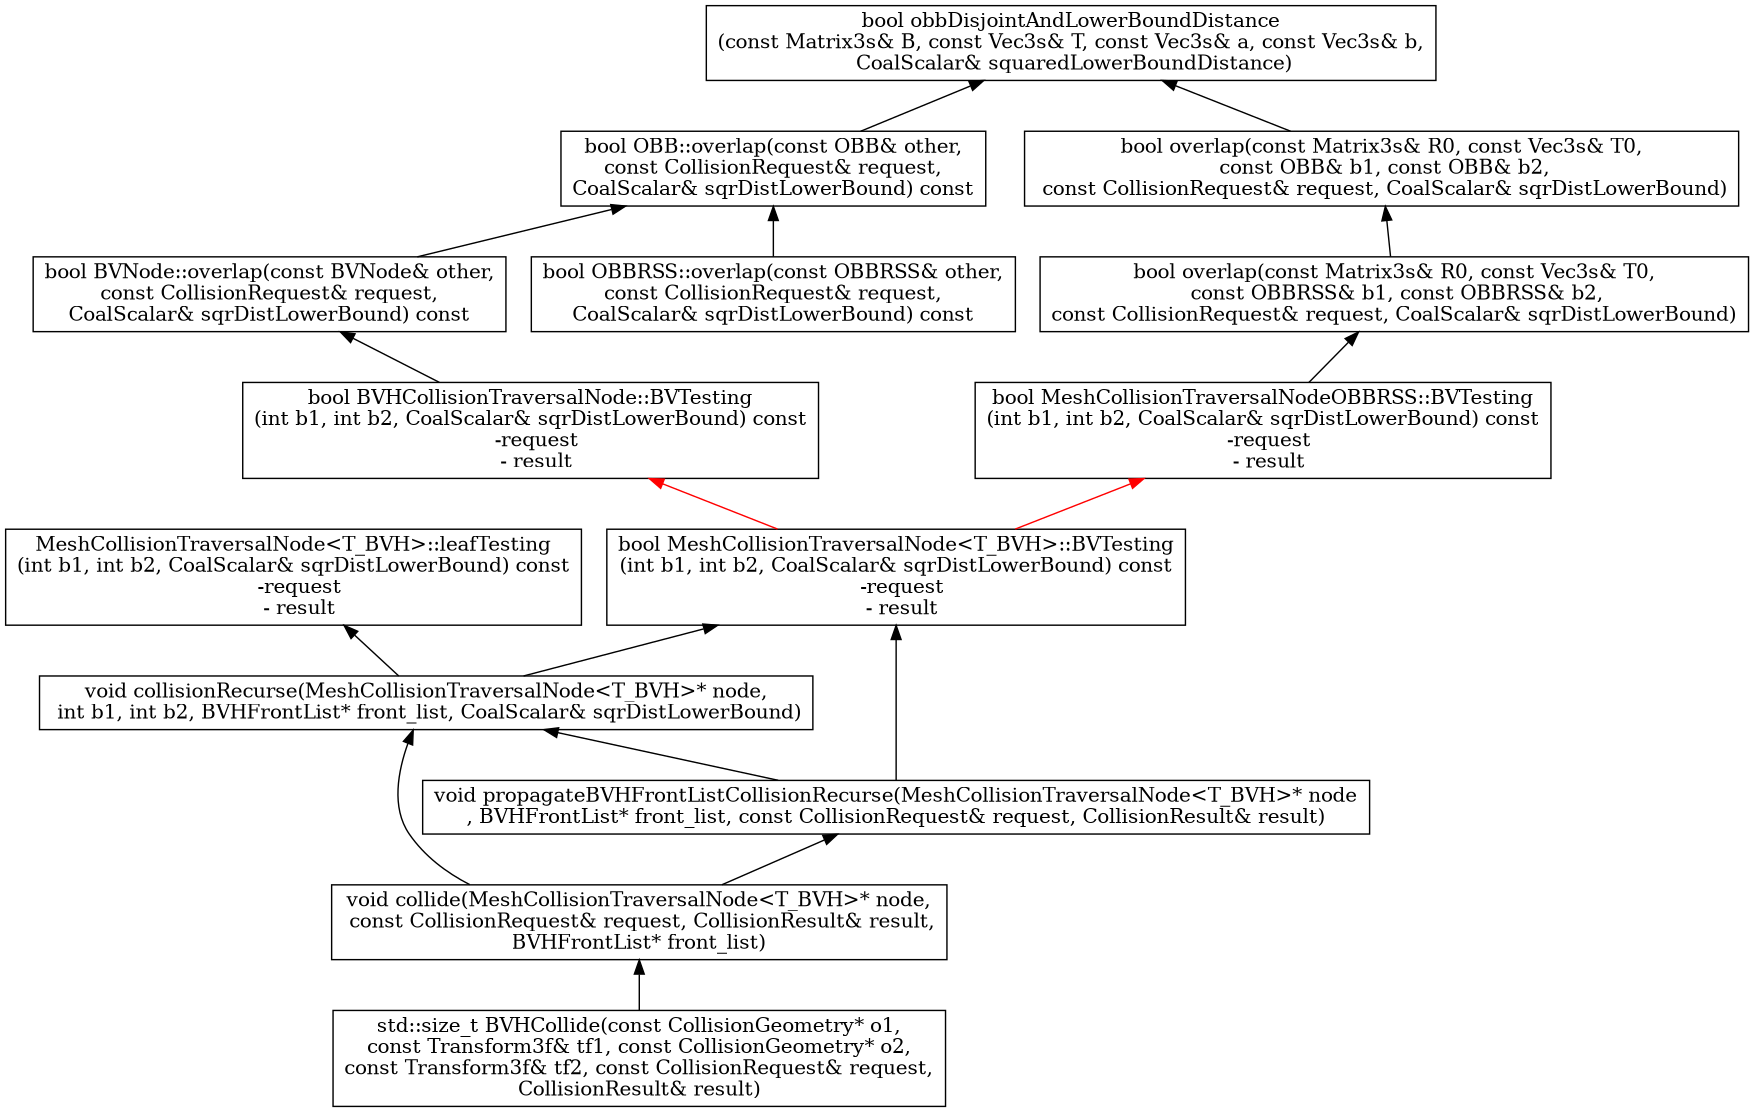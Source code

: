 digraph CD  {

	rankdir = BT
	compound=true
        size = 11.7

        "std::size_t BVHCollide(const CollisionGeometry* o1,\nconst Transform3f& tf1, const CollisionGeometry* o2,\nconst Transform3f& tf2, const CollisionRequest& request,\nCollisionResult& result)" [shape = box]
        "bool OBB::overlap(const OBB& other,\nconst CollisionRequest& request,\nCoalScalar& sqrDistLowerBound) const" [shape = box]
        "bool OBBRSS::overlap(const OBBRSS& other,\nconst CollisionRequest& request,\nCoalScalar& sqrDistLowerBound) const" [shape = box]
        "bool overlap(const Matrix3s& R0, const Vec3s& T0,\n const OBB& b1, const OBB& b2,\n const CollisionRequest& request, CoalScalar& sqrDistLowerBound)" [shape = box]
        "bool overlap(const Matrix3s& R0, const Vec3s& T0,\n const OBBRSS& b1, const OBBRSS& b2,\nconst CollisionRequest& request, CoalScalar& sqrDistLowerBound)" [shape = box]
        "bool BVNode::overlap(const BVNode& other,\nconst CollisionRequest& request,\nCoalScalar& sqrDistLowerBound) const" [shape = box]
        "bool BVHCollisionTraversalNode::BVTesting\n(int b1, int b2, CoalScalar& sqrDistLowerBound) const\n  -request\n  - result" [shape = box]
        "bool MeshCollisionTraversalNode<T_BVH>::BVTesting\n(int b1, int b2, CoalScalar& sqrDistLowerBound) const\n  -request\n  - result" [shape = box]
        "void collide(MeshCollisionTraversalNode<T_BVH>* node,\n const CollisionRequest& request, CollisionResult& result,\nBVHFrontList* front_list)" [shape = box]
        "void collisionRecurse(MeshCollisionTraversalNode<T_BVH>* node,\n int b1, int b2, BVHFrontList* front_list, CoalScalar& sqrDistLowerBound)" [shape = box]
        "void propagateBVHFrontListCollisionRecurse(MeshCollisionTraversalNode<T_BVH>* node\n, BVHFrontList* front_list, const CollisionRequest& request, CollisionResult& result)" [shape = box]
        "bool MeshCollisionTraversalNodeOBBRSS::BVTesting\n(int b1, int b2, CoalScalar& sqrDistLowerBound) const\n  -request\n  - result" [shape = box]
        "MeshCollisionTraversalNode<T_BVH>::leafTesting\n(int b1, int b2, CoalScalar& sqrDistLowerBound) const\n  -request\n  - result" [shape = box]
        "bool obbDisjointAndLowerBoundDistance\n(const Matrix3s& B, const Vec3s& T, const Vec3s& a, const Vec3s& b,\n CoalScalar& squaredLowerBoundDistance)" [shape = box]

         "std::size_t BVHCollide(const CollisionGeometry* o1,\nconst Transform3f& tf1, const CollisionGeometry* o2,\nconst Transform3f& tf2, const CollisionRequest& request,\nCollisionResult& result)" -> "void collide(MeshCollisionTraversalNode<T_BVH>* node,\n const CollisionRequest& request, CollisionResult& result,\nBVHFrontList* front_list)"
        "bool OBB::overlap(const OBB& other,\nconst CollisionRequest& request,\nCoalScalar& sqrDistLowerBound) const" -> "bool obbDisjointAndLowerBoundDistance\n(const Matrix3s& B, const Vec3s& T, const Vec3s& a, const Vec3s& b,\n CoalScalar& squaredLowerBoundDistance)"
        "bool overlap(const Matrix3s& R0, const Vec3s& T0,\n const OBB& b1, const OBB& b2,\n const CollisionRequest& request, CoalScalar& sqrDistLowerBound)" -> "bool obbDisjointAndLowerBoundDistance\n(const Matrix3s& B, const Vec3s& T, const Vec3s& a, const Vec3s& b,\n CoalScalar& squaredLowerBoundDistance)"
        "bool overlap(const Matrix3s& R0, const Vec3s& T0,\n const OBBRSS& b1, const OBBRSS& b2,\nconst CollisionRequest& request, CoalScalar& sqrDistLowerBound)" -> "bool overlap(const Matrix3s& R0, const Vec3s& T0,\n const OBB& b1, const OBB& b2,\n const CollisionRequest& request, CoalScalar& sqrDistLowerBound)"
        "void collide(MeshCollisionTraversalNode<T_BVH>* node,\n const CollisionRequest& request, CollisionResult& result,\nBVHFrontList* front_list)"-> "void propagateBVHFrontListCollisionRecurse(MeshCollisionTraversalNode<T_BVH>* node\n, BVHFrontList* front_list, const CollisionRequest& request, CollisionResult& result)"
        "void collide(MeshCollisionTraversalNode<T_BVH>* node,\n const CollisionRequest& request, CollisionResult& result,\nBVHFrontList* front_list)" -> "void collisionRecurse(MeshCollisionTraversalNode<T_BVH>* node,\n int b1, int b2, BVHFrontList* front_list, CoalScalar& sqrDistLowerBound)"
        "void collisionRecurse(MeshCollisionTraversalNode<T_BVH>* node,\n int b1, int b2, BVHFrontList* front_list, CoalScalar& sqrDistLowerBound)" -> "bool MeshCollisionTraversalNode<T_BVH>::BVTesting\n(int b1, int b2, CoalScalar& sqrDistLowerBound) const\n  -request\n  - result"
        "void collisionRecurse(MeshCollisionTraversalNode<T_BVH>* node,\n int b1, int b2, BVHFrontList* front_list, CoalScalar& sqrDistLowerBound)" -> "MeshCollisionTraversalNode<T_BVH>::leafTesting\n(int b1, int b2, CoalScalar& sqrDistLowerBound) const\n  -request\n  - result"
        "void propagateBVHFrontListCollisionRecurse(MeshCollisionTraversalNode<T_BVH>* node\n, BVHFrontList* front_list, const CollisionRequest& request, CollisionResult& result)" -> "void collisionRecurse(MeshCollisionTraversalNode<T_BVH>* node,\n int b1, int b2, BVHFrontList* front_list, CoalScalar& sqrDistLowerBound)"
        "void propagateBVHFrontListCollisionRecurse(MeshCollisionTraversalNode<T_BVH>* node\n, BVHFrontList* front_list, const CollisionRequest& request, CollisionResult& result)" -> "bool MeshCollisionTraversalNode<T_BVH>::BVTesting\n(int b1, int b2, CoalScalar& sqrDistLowerBound) const\n  -request\n  - result"
"bool MeshCollisionTraversalNodeOBBRSS::BVTesting\n(int b1, int b2, CoalScalar& sqrDistLowerBound) const\n  -request\n  - result" -> "bool overlap(const Matrix3s& R0, const Vec3s& T0,\n const OBBRSS& b1, const OBBRSS& b2,\nconst CollisionRequest& request, CoalScalar& sqrDistLowerBound)"
      "bool MeshCollisionTraversalNode<T_BVH>::BVTesting\n(int b1, int b2, CoalScalar& sqrDistLowerBound) const\n  -request\n  - result" -> "bool MeshCollisionTraversalNodeOBBRSS::BVTesting\n(int b1, int b2, CoalScalar& sqrDistLowerBound) const\n  -request\n  - result" [color=red]
      "bool MeshCollisionTraversalNode<T_BVH>::BVTesting\n(int b1, int b2, CoalScalar& sqrDistLowerBound) const\n  -request\n  - result" -> "bool BVHCollisionTraversalNode::BVTesting\n(int b1, int b2, CoalScalar& sqrDistLowerBound) const\n  -request\n  - result" [color = red]
      "bool OBBRSS::overlap(const OBBRSS& other,\nconst CollisionRequest& request,\nCoalScalar& sqrDistLowerBound) const" -> "bool OBB::overlap(const OBB& other,\nconst CollisionRequest& request,\nCoalScalar& sqrDistLowerBound) const"
      "bool BVNode::overlap(const BVNode& other,\nconst CollisionRequest& request,\nCoalScalar& sqrDistLowerBound) const" -> "bool OBB::overlap(const OBB& other,\nconst CollisionRequest& request,\nCoalScalar& sqrDistLowerBound) const"
      "bool BVHCollisionTraversalNode::BVTesting\n(int b1, int b2, CoalScalar& sqrDistLowerBound) const\n  -request\n  - result" -> "bool BVNode::overlap(const BVNode& other,\nconst CollisionRequest& request,\nCoalScalar& sqrDistLowerBound) const"
}